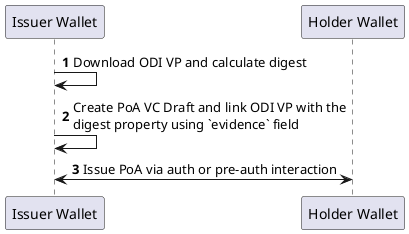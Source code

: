 ```plantuml
@startuml
'https://plantuml.com/sequence-diagram

autonumber

"Issuer Wallet" -> "Issuer Wallet": Download ODI VP and calculate digest
"Issuer Wallet" -> "Issuer Wallet": Create PoA VC Draft and link ODI VP with the\ndigest property using `evidence` field
"Issuer Wallet" <-> "Holder Wallet": Issue PoA via auth or pre-auth interaction

@enduml

```